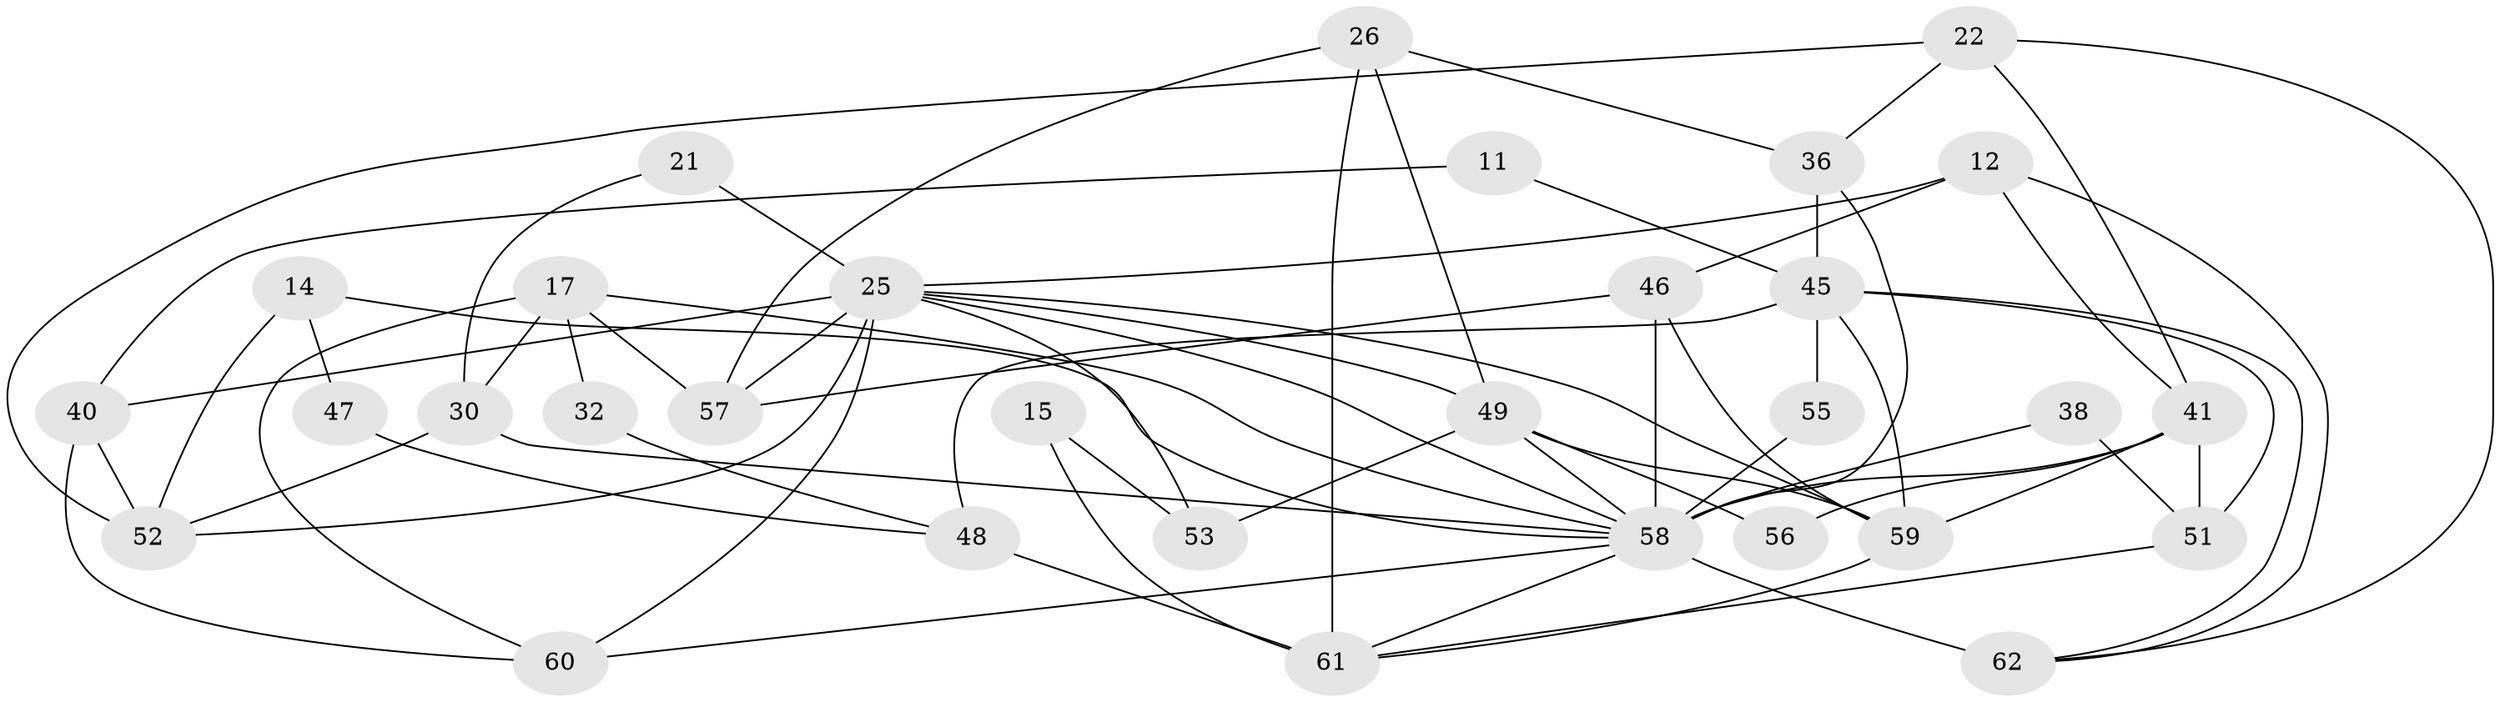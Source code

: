 // original degree distribution, {4: 0.25806451612903225, 5: 0.1774193548387097, 3: 0.2903225806451613, 6: 0.08064516129032258, 7: 0.04838709677419355, 2: 0.12903225806451613, 8: 0.016129032258064516}
// Generated by graph-tools (version 1.1) at 2025/52/03/09/25 04:52:06]
// undirected, 31 vertices, 67 edges
graph export_dot {
graph [start="1"]
  node [color=gray90,style=filled];
  11 [super="+9"];
  12;
  14;
  15;
  17 [super="+2"];
  21;
  22 [super="+19"];
  25 [super="+16+23"];
  26;
  30;
  32;
  36 [super="+35"];
  38;
  40;
  41 [super="+1"];
  45 [super="+39+27"];
  46 [super="+31"];
  47;
  48;
  49 [super="+5+43"];
  51 [super="+4"];
  52 [super="+24+6"];
  53;
  55 [super="+44"];
  56;
  57;
  58 [super="+13+54"];
  59 [super="+34"];
  60 [super="+42+29"];
  61 [super="+18+10"];
  62 [super="+28"];
  11 -- 40 [weight=2];
  11 -- 45;
  12 -- 41;
  12 -- 46;
  12 -- 25;
  12 -- 62;
  14 -- 47;
  14 -- 52 [weight=2];
  14 -- 58;
  15 -- 53;
  15 -- 61;
  17 -- 30 [weight=2];
  17 -- 32;
  17 -- 57;
  17 -- 60 [weight=2];
  17 -- 58;
  21 -- 30;
  21 -- 25 [weight=2];
  22 -- 62;
  22 -- 41;
  22 -- 36;
  22 -- 52;
  25 -- 52;
  25 -- 53 [weight=2];
  25 -- 40;
  25 -- 57 [weight=2];
  25 -- 60 [weight=2];
  25 -- 58;
  25 -- 59;
  25 -- 49;
  26 -- 36 [weight=2];
  26 -- 57;
  26 -- 61 [weight=2];
  26 -- 49;
  30 -- 52;
  30 -- 58;
  32 -- 48;
  36 -- 45;
  36 -- 58;
  38 -- 51;
  38 -- 58;
  40 -- 60;
  40 -- 52;
  41 -- 56;
  41 -- 59;
  41 -- 51 [weight=2];
  41 -- 58;
  45 -- 48 [weight=2];
  45 -- 51 [weight=2];
  45 -- 55 [weight=2];
  45 -- 62;
  45 -- 59;
  46 -- 57;
  46 -- 58 [weight=3];
  46 -- 59;
  47 -- 48;
  48 -- 61 [weight=2];
  49 -- 53;
  49 -- 56;
  49 -- 58 [weight=2];
  49 -- 59;
  51 -- 61;
  55 -- 58 [weight=3];
  58 -- 61 [weight=2];
  58 -- 62 [weight=3];
  58 -- 60;
  59 -- 61;
}

